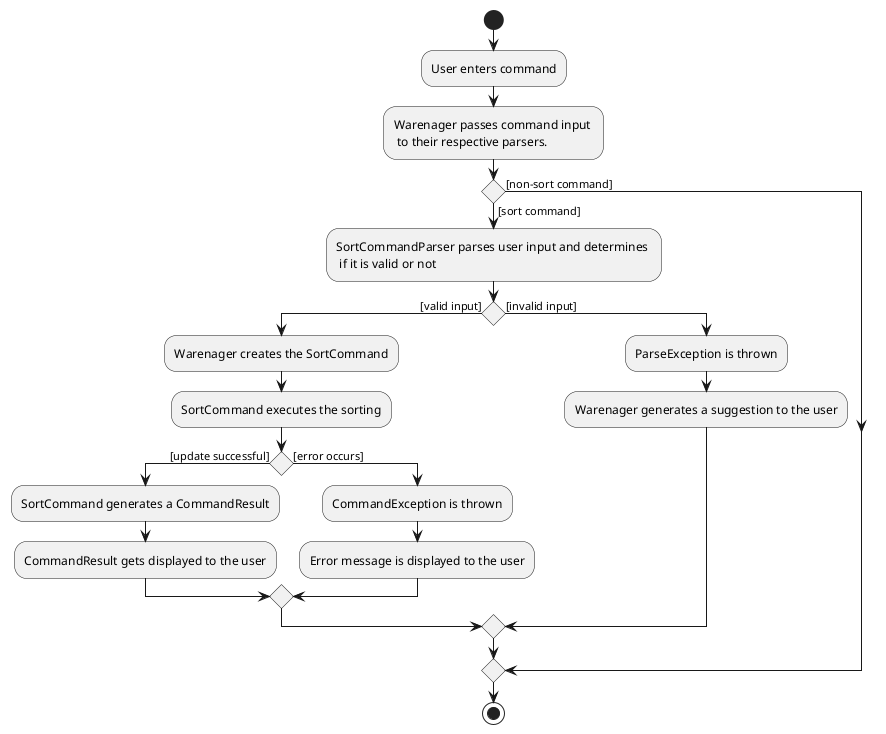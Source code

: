 @startuml
start
:User enters command;

:Warenager passes command input \n to their respective parsers.;

if () then ([sort command])
    :SortCommandParser parses user input and determines \n if it is valid or not;
    if () then ([valid input])
        :Warenager creates the SortCommand;
        :SortCommand executes the sorting;
        if () then ([update successful])
            :SortCommand generates a CommandResult;
            :CommandResult gets displayed to the user;
        else ([error occurs])
            :CommandException is thrown;
            :Error message is displayed to the user;
        endif
    else ([invalid input])
        :ParseException is thrown;
        :Warenager generates a suggestion to the user;
    endif
else ([non-sort command])

endif
stop

@enduml
